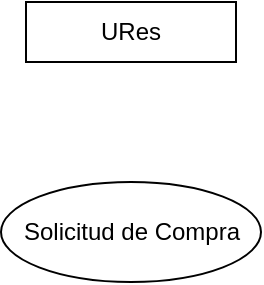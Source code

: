 <mxfile version="10.9.8" type="github"><diagram id="_S6pH7OQ6p_T5akiBH3L" name="Page-1"><mxGraphModel dx="946" dy="616" grid="1" gridSize="10" guides="1" tooltips="1" connect="1" arrows="1" fold="1" page="0" pageScale="1" pageWidth="827" pageHeight="1169" background="none" math="0" shadow="0"><root><mxCell id="0"/><mxCell id="1" parent="0"/><object label="Solicitud de Compra" Cuso="SOLCOMP.lis" TDoc="30" Tabla="TREQCOMP" DContab="" xDContab="CNTA     TMOV    URes   Etiqx   Unids   UMed&#10;82200       0            x           x         x           x" Reglas="1. Debe estar en los primeros 10 dias del mes, (excepto registros TRSOLCUSU)" id="1vLEVkyflFCgF7UIFMLY-1"><mxCell style="ellipse;whiteSpace=wrap;html=1;" parent="1" vertex="1"><mxGeometry x="32.5" y="110" width="130" height="50" as="geometry"/></mxCell></object><object label="URes" Rol="9100" id="jJlMNdfdE9VUrVzo2Z3c-5"><mxCell style="rounded=0;whiteSpace=wrap;html=1;" parent="1" vertex="1"><mxGeometry x="45" y="20" width="105" height="30" as="geometry"/></mxCell></object></root></mxGraphModel></diagram></mxfile>